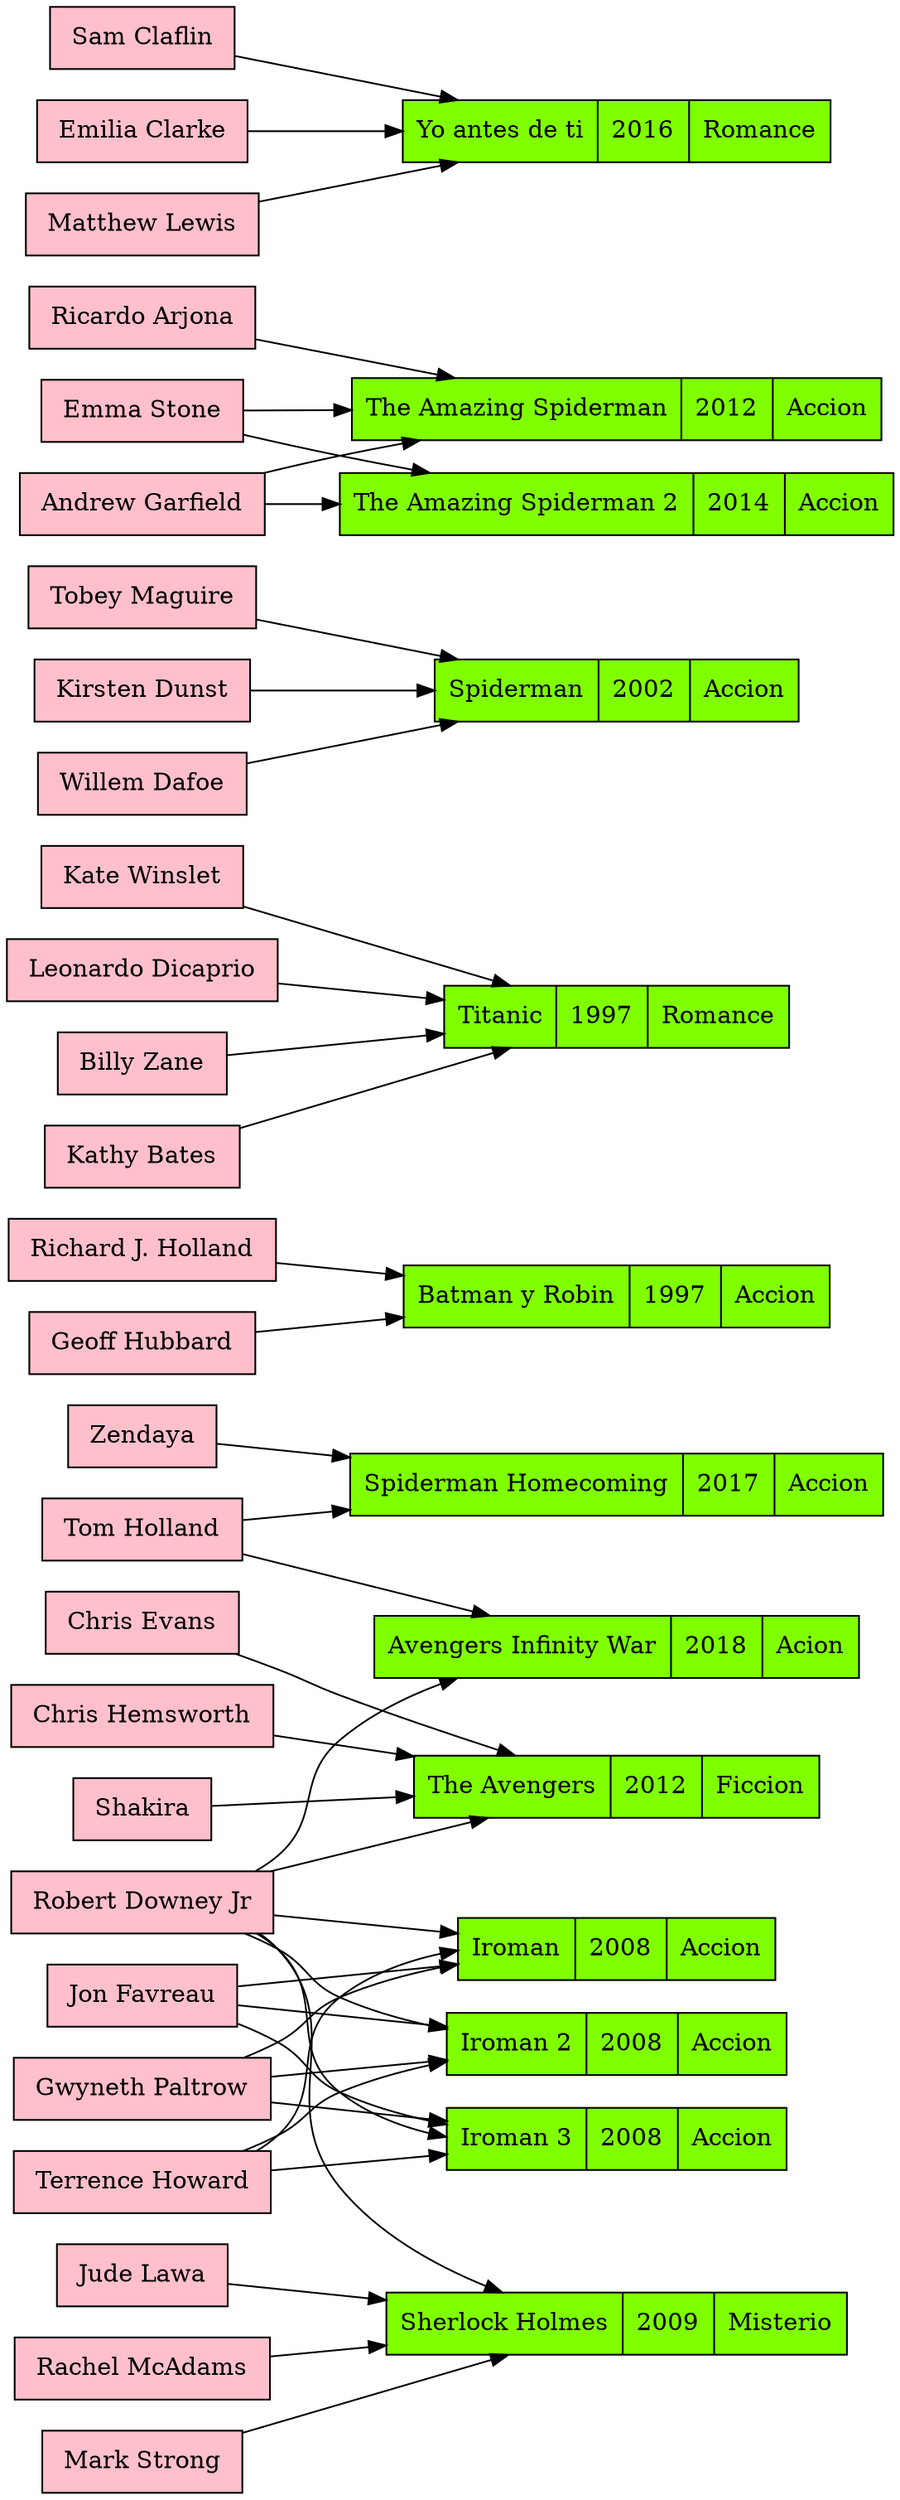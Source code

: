 digraph R {
 rankdir=LR 
p0[fillcolor=chartreuse, style=filled, shape="record", label="{ Spiderman Homecoming|2017|Accion}"];
p1[fillcolor=chartreuse, style=filled, shape="record", label="{ Batman y Robin|1997|Accion}"];
p2[fillcolor=chartreuse, style=filled, shape="record", label="{ Titanic|1997|Romance}"];
p3[fillcolor=chartreuse, style=filled, shape="record", label="{ The Avengers|2012|Ficcion}"];
p4[fillcolor=chartreuse, style=filled, shape="record", label="{ Spiderman|2002|Accion}"];
p5[fillcolor=chartreuse, style=filled, shape="record", label="{ The Amazing Spiderman|2012|Accion}"];
p6[fillcolor=chartreuse, style=filled, shape="record", label="{ The Amazing Spiderman 2|2014|Accion}"];
p7[fillcolor=chartreuse, style=filled, shape="record", label="{ Yo antes de ti|2016|Romance}"];
p8[fillcolor=chartreuse, style=filled, shape="record", label="{ Avengers Infinity War|2018|Acion}"];
p9[fillcolor=chartreuse, style=filled, shape="record", label="{ Iroman|2008|Accion}"];
p10[fillcolor=chartreuse, style=filled, shape="record", label="{ Sherlock Holmes|2009|Misterio}"];
p11[fillcolor=chartreuse, style=filled, shape="record", label="{ Iroman 2|2008|Accion}"];
p12[fillcolor=chartreuse, style=filled, shape="record", label="{ Iroman 3|2008|Accion}"];
a0[color="#000000", fillcolor=pink, style="filled", shape=box, label=" Tom Holland "];
a1[color="#000000", fillcolor=pink, style="filled", shape=box, label=" Zendaya "];
a2[color="#000000", fillcolor=pink, style="filled", shape=box, label=" Richard J. Holland "];
a3[color="#000000", fillcolor=pink, style="filled", shape=box, label=" Geoff Hubbard "];
a4[color="#000000", fillcolor=pink, style="filled", shape=box, label=" Kate Winslet "];
a5[color="#000000", fillcolor=pink, style="filled", shape=box, label=" Leonardo Dicaprio "];
a6[color="#000000", fillcolor=pink, style="filled", shape=box, label=" Billy Zane "];
a7[color="#000000", fillcolor=pink, style="filled", shape=box, label=" Kathy Bates "];
a8[color="#000000", fillcolor=pink, style="filled", shape=box, label=" Robert Downey Jr "];
a9[color="#000000", fillcolor=pink, style="filled", shape=box, label=" Chris Evans "];
a10[color="#000000", fillcolor=pink, style="filled", shape=box, label=" Chris Hemsworth "];
a11[color="#000000", fillcolor=pink, style="filled", shape=box, label=" Shakira "];
a12[color="#000000", fillcolor=pink, style="filled", shape=box, label=" Tobey Maguire "];
a13[color="#000000", fillcolor=pink, style="filled", shape=box, label=" Kirsten Dunst "];
a14[color="#000000", fillcolor=pink, style="filled", shape=box, label=" Willem Dafoe "];
a15[color="#000000", fillcolor=pink, style="filled", shape=box, label=" Andrew Garfield "];
a16[color="#000000", fillcolor=pink, style="filled", shape=box, label=" Emma Stone "];
a17[color="#000000", fillcolor=pink, style="filled", shape=box, label=" Ricardo Arjona "];
a18[color="#000000", fillcolor=pink, style="filled", shape=box, label=" Sam Claflin "];
a19[color="#000000", fillcolor=pink, style="filled", shape=box, label=" Emilia Clarke "];
a20[color="#000000", fillcolor=pink, style="filled", shape=box, label=" Matthew Lewis "];
a21[color="#000000", fillcolor=pink, style="filled", shape=box, label=" Jon Favreau "];
a22[color="#000000", fillcolor=pink, style="filled", shape=box, label=" Gwyneth Paltrow "];
a23[color="#000000", fillcolor=pink, style="filled", shape=box, label=" Terrence Howard "];
a24[color="#000000", fillcolor=pink, style="filled", shape=box, label=" Jude Lawa "];
a25[color="#000000", fillcolor=pink, style="filled", shape=box, label=" Rachel McAdams "];
a26[color="#000000", fillcolor=pink, style="filled", shape=box, label=" Mark Strong "];

a0-> p0
a1-> p0
a2-> p1
a3-> p1
a4-> p2
a5-> p2
a6-> p2
a7-> p2
a8-> p3
a9-> p3
a10-> p3
a11-> p3
a12-> p4
a13-> p4
a14-> p4
a15-> p5
a16-> p5
a17-> p5
a15-> p6
a16-> p6
a18-> p7
a19-> p7
a20-> p7
a8-> p8
a0-> p8
a8-> p9
a21-> p9
a22-> p9
a23-> p9
a8-> p10
a24-> p10
a25-> p10
a26-> p10
a8-> p11
a21-> p11
a22-> p11
a23-> p11
a8-> p12
a21-> p12
a22-> p12
a23-> p12}